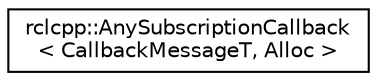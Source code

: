 digraph "Graphical Class Hierarchy"
{
  edge [fontname="Helvetica",fontsize="10",labelfontname="Helvetica",labelfontsize="10"];
  node [fontname="Helvetica",fontsize="10",shape=record];
  rankdir="LR";
  Node0 [label="rclcpp::AnySubscriptionCallback\l\< CallbackMessageT, Alloc \>",height=0.2,width=0.4,color="black", fillcolor="white", style="filled",URL="$classrclcpp_1_1AnySubscriptionCallback.html"];
}
